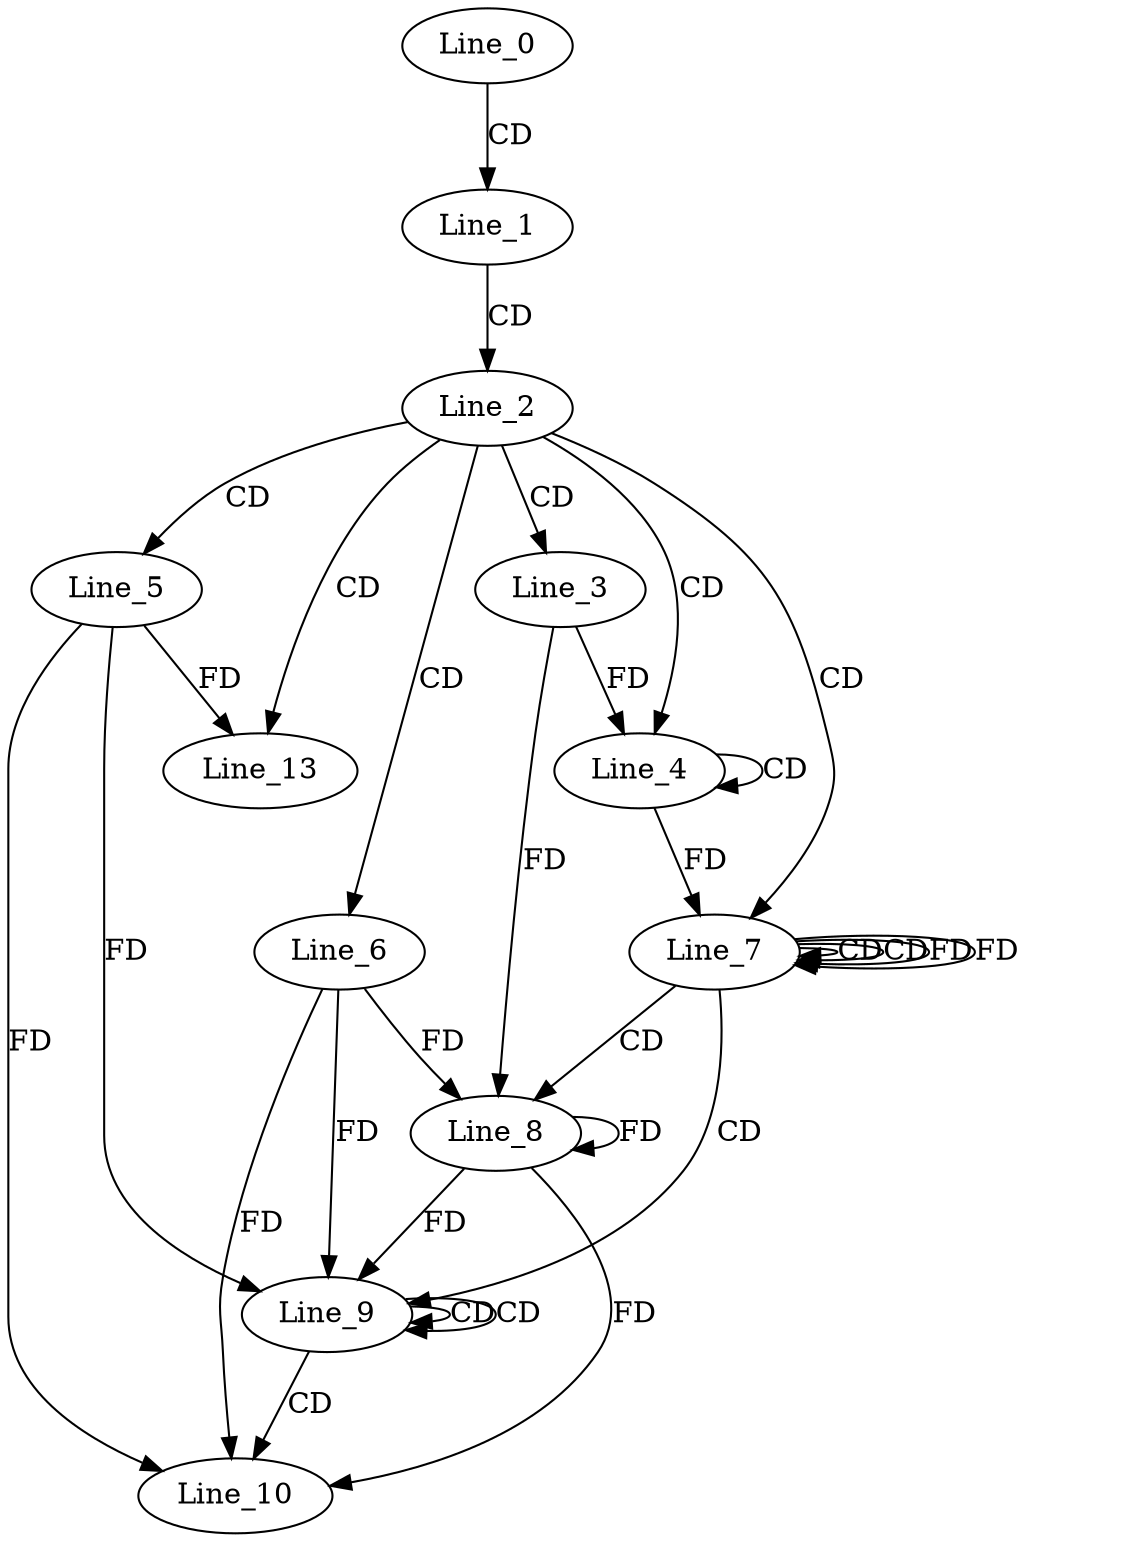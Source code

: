 digraph G {
  Line_0;
  Line_1;
  Line_2;
  Line_3;
  Line_4;
  Line_4;
  Line_5;
  Line_6;
  Line_7;
  Line_7;
  Line_7;
  Line_8;
  Line_8;
  Line_9;
  Line_9;
  Line_9;
  Line_10;
  Line_13;
  Line_13;
  Line_0 -> Line_1 [ label="CD" ];
  Line_1 -> Line_2 [ label="CD" ];
  Line_2 -> Line_3 [ label="CD" ];
  Line_2 -> Line_4 [ label="CD" ];
  Line_4 -> Line_4 [ label="CD" ];
  Line_3 -> Line_4 [ label="FD" ];
  Line_2 -> Line_5 [ label="CD" ];
  Line_2 -> Line_6 [ label="CD" ];
  Line_2 -> Line_7 [ label="CD" ];
  Line_7 -> Line_7 [ label="CD" ];
  Line_4 -> Line_7 [ label="FD" ];
  Line_7 -> Line_7 [ label="CD" ];
  Line_7 -> Line_7 [ label="FD" ];
  Line_7 -> Line_8 [ label="CD" ];
  Line_8 -> Line_8 [ label="FD" ];
  Line_6 -> Line_8 [ label="FD" ];
  Line_3 -> Line_8 [ label="FD" ];
  Line_7 -> Line_9 [ label="CD" ];
  Line_9 -> Line_9 [ label="CD" ];
  Line_9 -> Line_9 [ label="CD" ];
  Line_5 -> Line_9 [ label="FD" ];
  Line_8 -> Line_9 [ label="FD" ];
  Line_6 -> Line_9 [ label="FD" ];
  Line_9 -> Line_10 [ label="CD" ];
  Line_5 -> Line_10 [ label="FD" ];
  Line_8 -> Line_10 [ label="FD" ];
  Line_6 -> Line_10 [ label="FD" ];
  Line_2 -> Line_13 [ label="CD" ];
  Line_5 -> Line_13 [ label="FD" ];
  Line_7 -> Line_7 [ label="FD" ];
}

